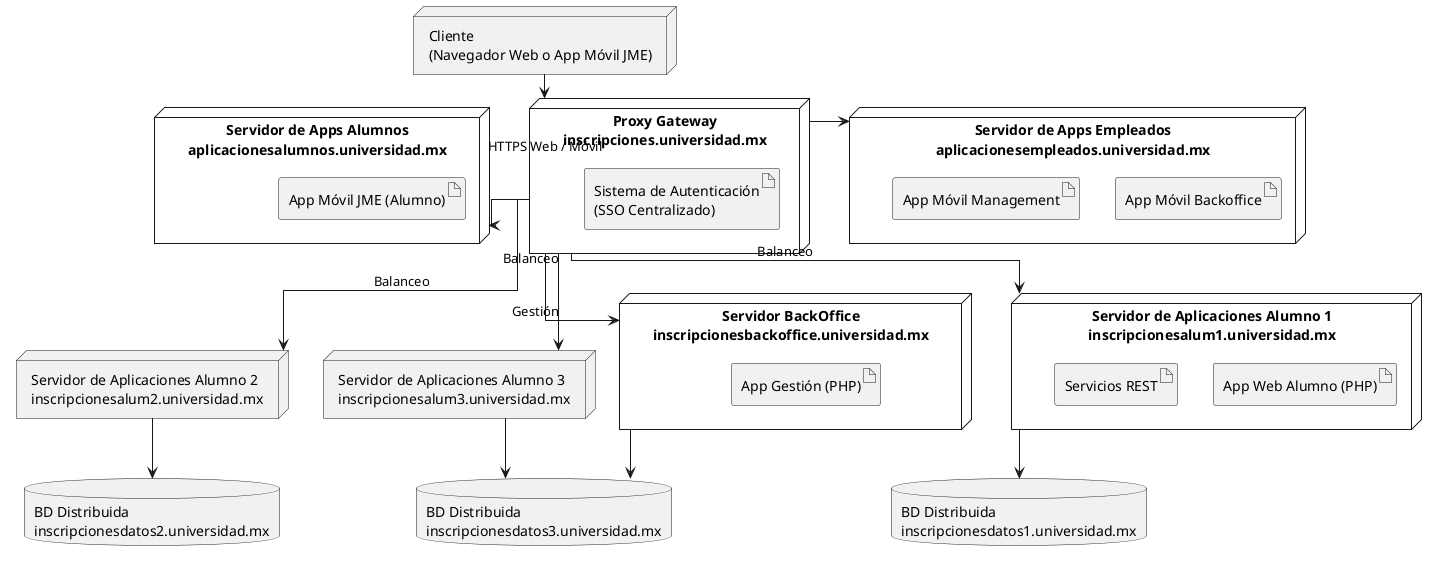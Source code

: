 @startuml
skinparam linetype ortho



node "Cliente\n(Navegador Web o App Móvil JME)" as Cliente

node "Proxy Gateway\ninscripciones.universidad.mx" as Proxy {
  artifact "Sistema de Autenticación\n(SSO Centralizado)"
}


node "Servidor de Aplicaciones Alumno 1\ninscripcionesalum1.universidad.mx" as Alum1 {
  artifact "App Web Alumno (PHP)"
  artifact "Servicios REST"
}

node "Servidor de Aplicaciones Alumno 2\ninscripcionesalum2.universidad.mx" as Alum2 {
  artifact "App Web Alumno (PHP)"
  artifact "Servicios REST"
}

node "Servidor de Aplicaciones Alumno 3\ninscripcionesalum3.universidad.mx" as Alum3 {
  artifact "App Web Alumno (PHP)"
  artifact "Servicios REST"
}



node "Servidor BackOffice\ninscripcionesbackoffice.universidad.mx" as Backoffice {
  artifact "App Gestión (PHP)"
  artifact "Servicios REST"
}



node "Servidor de Apps Alumnos\naplicacionesalumnos.universidad.mx" as AppAlumnos {
  artifact "App Móvil JME (Alumno)"
}

node "Servidor de Apps Empleados\naplicacionesempleados.universidad.mx" as AppEmpleados {
  artifact "App Móvil Backoffice"
  artifact "App Móvil Management"
}

database "BD Distribuida\ninscripcionesdatos1.universidad.mx" as DB1
database "BD Distribuida\ninscripcionesdatos2.universidad.mx" as DB2
database "BD Distribuida\ninscripcionesdatos3.universidad.mx" as DB3




' Conexiones


Cliente --> Proxy : HTTPS Web / Móvil 
Proxy -left-> AppAlumnos
Proxy -right-> AppEmpleados
Proxy -down-> Alum1 : Balanceo
Proxy -down-> Alum2 : Balanceo
Proxy -down-> Alum3 : Balanceo
Proxy --> Backoffice : Gestión

Alum1 --> DB1
Alum2 --> DB2
Alum3 --> DB3
Backoffice -->DB3




@enduml